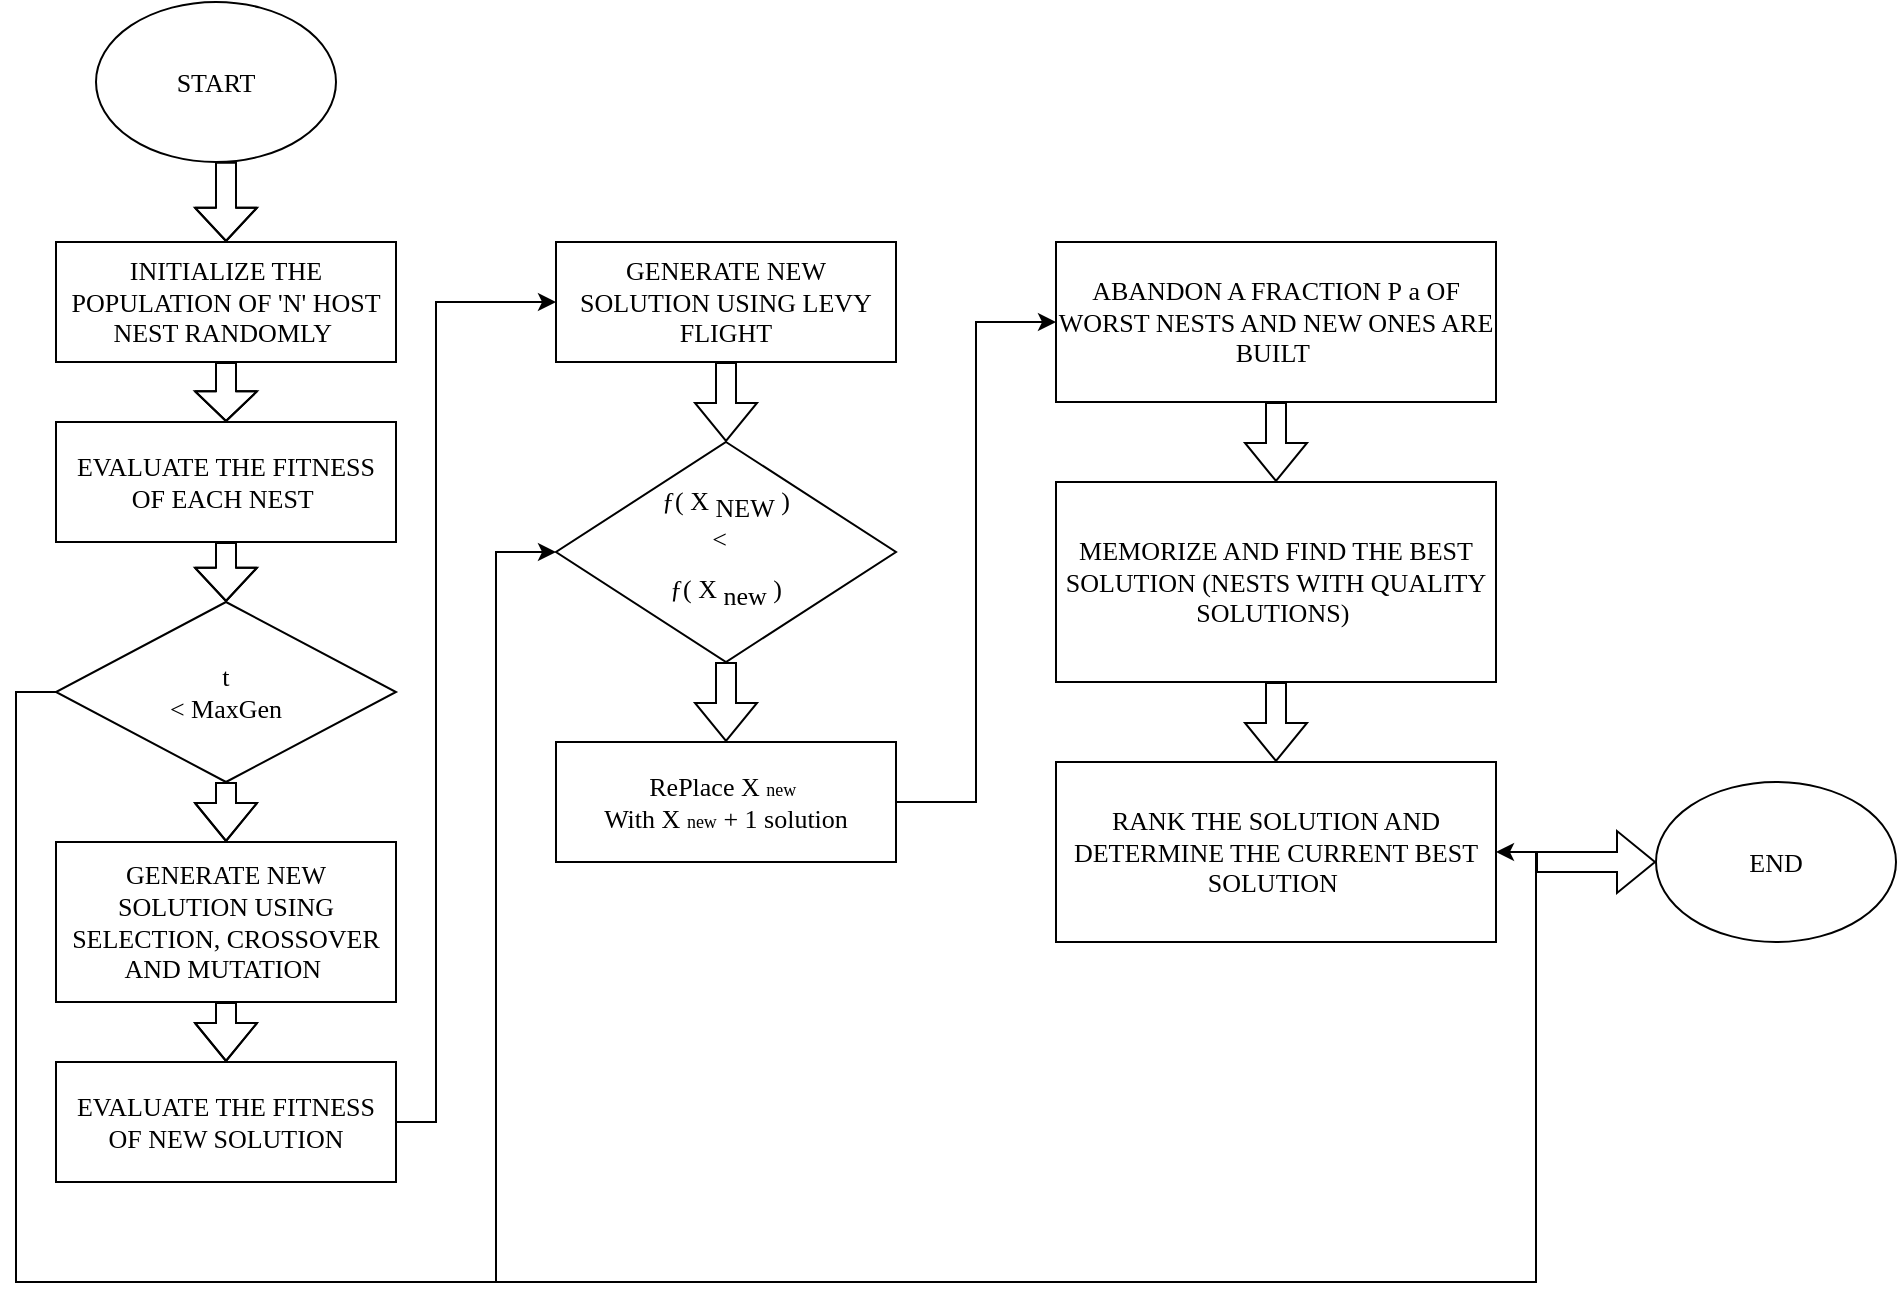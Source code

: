 <mxfile version="20.3.1" type="github">
  <diagram id="C5RBs43oDa-KdzZeNtuy" name="Page-1">
    <mxGraphModel dx="2074" dy="1846" grid="1" gridSize="10" guides="1" tooltips="1" connect="1" arrows="1" fold="1" page="1" pageScale="1" pageWidth="827" pageHeight="1169" math="0" shadow="0">
      <root>
        <mxCell id="WIyWlLk6GJQsqaUBKTNV-0" />
        <mxCell id="WIyWlLk6GJQsqaUBKTNV-1" parent="WIyWlLk6GJQsqaUBKTNV-0" />
        <mxCell id="KCbMlfm2_40u_jcb3s0b-30" value="" style="edgeStyle=orthogonalEdgeStyle;shape=flexArrow;rounded=0;orthogonalLoop=1;jettySize=auto;html=1;strokeWidth=1;fontFamily=Verdana;fontSize=13;width=10;endSize=5.21;" edge="1" parent="WIyWlLk6GJQsqaUBKTNV-1" source="KCbMlfm2_40u_jcb3s0b-0" target="KCbMlfm2_40u_jcb3s0b-1">
          <mxGeometry relative="1" as="geometry">
            <Array as="points">
              <mxPoint x="105" y="50" />
              <mxPoint x="105" y="50" />
            </Array>
          </mxGeometry>
        </mxCell>
        <mxCell id="KCbMlfm2_40u_jcb3s0b-0" value="START" style="ellipse;whiteSpace=wrap;html=1;fontFamily=Verdana;fontSize=13;" vertex="1" parent="WIyWlLk6GJQsqaUBKTNV-1">
          <mxGeometry x="40" y="-40" width="120" height="80" as="geometry" />
        </mxCell>
        <mxCell id="KCbMlfm2_40u_jcb3s0b-28" value="" style="edgeStyle=orthogonalEdgeStyle;shape=flexArrow;rounded=0;orthogonalLoop=1;jettySize=auto;html=1;fontFamily=Verdana;fontSize=13;strokeWidth=1;width=10;startWidth=20;endSize=4.61;" edge="1" parent="WIyWlLk6GJQsqaUBKTNV-1" source="KCbMlfm2_40u_jcb3s0b-1" target="KCbMlfm2_40u_jcb3s0b-2">
          <mxGeometry relative="1" as="geometry" />
        </mxCell>
        <mxCell id="KCbMlfm2_40u_jcb3s0b-1" value="INITIALIZE THE POPULATION OF &#39;N&#39; HOST NEST RANDOMLY&amp;nbsp;" style="rounded=0;whiteSpace=wrap;html=1;fontFamily=Verdana;fontSize=13;" vertex="1" parent="WIyWlLk6GJQsqaUBKTNV-1">
          <mxGeometry x="20" y="80" width="170" height="60" as="geometry" />
        </mxCell>
        <mxCell id="KCbMlfm2_40u_jcb3s0b-26" value="" style="edgeStyle=orthogonalEdgeStyle;shape=flexArrow;rounded=0;orthogonalLoop=1;jettySize=auto;html=1;fontFamily=Verdana;fontSize=13;strokeWidth=1;width=10;startWidth=20;entryX=0.5;entryY=0;entryDx=0;entryDy=0;endSize=5.21;" edge="1" parent="WIyWlLk6GJQsqaUBKTNV-1" source="KCbMlfm2_40u_jcb3s0b-2" target="KCbMlfm2_40u_jcb3s0b-4">
          <mxGeometry relative="1" as="geometry" />
        </mxCell>
        <mxCell id="KCbMlfm2_40u_jcb3s0b-2" value="EVALUATE THE FITNESS OF EACH NEST&amp;nbsp;&lt;br style=&quot;font-size: 13px;&quot;&gt;" style="rounded=0;whiteSpace=wrap;html=1;fontFamily=Verdana;fontSize=13;" vertex="1" parent="WIyWlLk6GJQsqaUBKTNV-1">
          <mxGeometry x="20" y="170" width="170" height="60" as="geometry" />
        </mxCell>
        <mxCell id="KCbMlfm2_40u_jcb3s0b-17" style="edgeStyle=orthogonalEdgeStyle;rounded=0;orthogonalLoop=1;jettySize=auto;html=1;fontFamily=Verdana;fontSize=13;entryX=1;entryY=0.5;entryDx=0;entryDy=0;verticalAlign=top;" edge="1" parent="WIyWlLk6GJQsqaUBKTNV-1" source="KCbMlfm2_40u_jcb3s0b-4" target="KCbMlfm2_40u_jcb3s0b-16">
          <mxGeometry relative="1" as="geometry">
            <mxPoint x="780" y="560" as="targetPoint" />
            <Array as="points">
              <mxPoint y="305" />
              <mxPoint y="600" />
              <mxPoint x="760" y="600" />
              <mxPoint x="760" y="385" />
            </Array>
          </mxGeometry>
        </mxCell>
        <mxCell id="KCbMlfm2_40u_jcb3s0b-21" value="" style="edgeStyle=orthogonalEdgeStyle;rounded=0;orthogonalLoop=1;jettySize=auto;html=1;fontFamily=Verdana;fontSize=13;shape=flexArrow;strokeWidth=1;width=10;startWidth=20;" edge="1" parent="WIyWlLk6GJQsqaUBKTNV-1" source="KCbMlfm2_40u_jcb3s0b-4" target="KCbMlfm2_40u_jcb3s0b-5">
          <mxGeometry relative="1" as="geometry" />
        </mxCell>
        <mxCell id="KCbMlfm2_40u_jcb3s0b-4" value="t &lt;br style=&quot;font-size: 13px;&quot;&gt;&amp;lt; MaxGen" style="rhombus;whiteSpace=wrap;html=1;fontFamily=Verdana;fontSize=13;" vertex="1" parent="WIyWlLk6GJQsqaUBKTNV-1">
          <mxGeometry x="20" y="260" width="170" height="90" as="geometry" />
        </mxCell>
        <mxCell id="KCbMlfm2_40u_jcb3s0b-22" value="" style="edgeStyle=orthogonalEdgeStyle;rounded=0;orthogonalLoop=1;jettySize=auto;html=1;fontFamily=Verdana;fontSize=13;shape=flexArrow;strokeWidth=1;width=10;startWidth=20;" edge="1" parent="WIyWlLk6GJQsqaUBKTNV-1" source="KCbMlfm2_40u_jcb3s0b-5" target="KCbMlfm2_40u_jcb3s0b-7">
          <mxGeometry relative="1" as="geometry" />
        </mxCell>
        <mxCell id="KCbMlfm2_40u_jcb3s0b-5" value="GENERATE NEW SOLUTION USING SELECTION, CROSSOVER AND MUTATION&amp;nbsp;" style="rounded=0;whiteSpace=wrap;html=1;fontFamily=Verdana;fontSize=13;" vertex="1" parent="WIyWlLk6GJQsqaUBKTNV-1">
          <mxGeometry x="20" y="380" width="170" height="80" as="geometry" />
        </mxCell>
        <mxCell id="KCbMlfm2_40u_jcb3s0b-31" style="edgeStyle=orthogonalEdgeStyle;shape=flexArrow;rounded=0;orthogonalLoop=1;jettySize=auto;html=1;exitX=0.5;exitY=1;exitDx=0;exitDy=0;entryX=0.5;entryY=0;entryDx=0;entryDy=0;strokeWidth=1;fontFamily=Verdana;fontSize=13;" edge="1" parent="WIyWlLk6GJQsqaUBKTNV-1" source="KCbMlfm2_40u_jcb3s0b-6" target="KCbMlfm2_40u_jcb3s0b-9">
          <mxGeometry relative="1" as="geometry" />
        </mxCell>
        <mxCell id="KCbMlfm2_40u_jcb3s0b-6" value="GENERATE NEW SOLUTION USING LEVY FLIGHT" style="rounded=0;whiteSpace=wrap;html=1;fontFamily=Verdana;fontSize=13;" vertex="1" parent="WIyWlLk6GJQsqaUBKTNV-1">
          <mxGeometry x="270" y="80" width="170" height="60" as="geometry" />
        </mxCell>
        <mxCell id="KCbMlfm2_40u_jcb3s0b-25" style="edgeStyle=orthogonalEdgeStyle;rounded=0;orthogonalLoop=1;jettySize=auto;html=1;exitX=1;exitY=0.5;exitDx=0;exitDy=0;entryX=0;entryY=0.5;entryDx=0;entryDy=0;fontFamily=Verdana;fontSize=13;" edge="1" parent="WIyWlLk6GJQsqaUBKTNV-1" source="KCbMlfm2_40u_jcb3s0b-7" target="KCbMlfm2_40u_jcb3s0b-6">
          <mxGeometry relative="1" as="geometry">
            <Array as="points">
              <mxPoint x="210" y="520" />
              <mxPoint x="210" y="110" />
            </Array>
          </mxGeometry>
        </mxCell>
        <mxCell id="KCbMlfm2_40u_jcb3s0b-7" value="EVALUATE THE FITNESS OF NEW SOLUTION" style="rounded=0;whiteSpace=wrap;html=1;fontFamily=Verdana;fontSize=13;" vertex="1" parent="WIyWlLk6GJQsqaUBKTNV-1">
          <mxGeometry x="20" y="490" width="170" height="60" as="geometry" />
        </mxCell>
        <mxCell id="KCbMlfm2_40u_jcb3s0b-32" style="edgeStyle=orthogonalEdgeStyle;shape=flexArrow;rounded=0;orthogonalLoop=1;jettySize=auto;html=1;exitX=0.5;exitY=1;exitDx=0;exitDy=0;entryX=0.5;entryY=0;entryDx=0;entryDy=0;strokeWidth=1;fontFamily=Verdana;fontSize=13;" edge="1" parent="WIyWlLk6GJQsqaUBKTNV-1" source="KCbMlfm2_40u_jcb3s0b-9" target="KCbMlfm2_40u_jcb3s0b-11">
          <mxGeometry relative="1" as="geometry" />
        </mxCell>
        <mxCell id="KCbMlfm2_40u_jcb3s0b-9" value="&lt;p style=&quot;line-height: 0.6; font-size: 13px;&quot;&gt;&lt;font style=&quot;font-size: 13px; background-color: initial;&quot;&gt;&lt;span style=&quot;font-size: 13px;&quot;&gt;ƒ&lt;/span&gt;&lt;/font&gt;&lt;span style=&quot;font-size: 13px; background-color: initial;&quot;&gt;(&amp;nbsp;&lt;/span&gt;&lt;span style=&quot;background-color: initial; font-size: 13px;&quot;&gt;&lt;font style=&quot;font-size: 13px;&quot;&gt;X&lt;/font&gt;&lt;/span&gt;&lt;span style=&quot;font-size: 13px; background-color: initial;&quot;&gt;­&amp;nbsp;&lt;/span&gt;&lt;sub style=&quot;font-size: 13px; background-color: initial;&quot;&gt;&lt;font style=&quot;font-size: 13px;&quot;&gt;NEW&amp;nbsp;&lt;/font&gt;&lt;/sub&gt;&lt;span style=&quot;font-size: 13px; background-color: initial;&quot;&gt;)&lt;br style=&quot;font-size: 13px;&quot;&gt;&amp;nbsp;&lt;/span&gt;&lt;br style=&quot;font-size: 13px;&quot;&gt;&lt;span style=&quot;font-size: 13px; background-color: initial;&quot;&gt;&amp;lt;&amp;nbsp;&amp;nbsp;&lt;/span&gt;&lt;br style=&quot;font-size: 13px;&quot;&gt;&lt;span style=&quot;font-size: 13px;&quot;&gt;&lt;font style=&quot;font-size: 13px;&quot;&gt;&lt;/font&gt;&lt;/span&gt;&lt;/p&gt;&lt;div style=&quot;font-size: 13px;&quot;&gt;&lt;font style=&quot;font-size: 13px;&quot;&gt;&lt;font style=&quot;background-color: initial; font-size: 13px;&quot;&gt;&lt;span style=&quot;font-size: 13px;&quot;&gt;ƒ&lt;/span&gt;&lt;/font&gt;&lt;span style=&quot;background-color: initial; font-size: 13px;&quot;&gt;(&amp;nbsp;&lt;/span&gt;&lt;span style=&quot;background-color: initial; font-size: 13px;&quot;&gt;&lt;font style=&quot;font-size: 13px;&quot;&gt;X&amp;nbsp;&lt;/font&gt;&lt;/span&gt;&lt;sub style=&quot;background-color: initial; font-size: 13px;&quot;&gt;new&amp;nbsp;&lt;/sub&gt;&lt;span style=&quot;background-color: initial; font-size: 13px;&quot;&gt;)&lt;/span&gt;&lt;/font&gt;&lt;/div&gt;&lt;p style=&quot;font-size: 13px;&quot;&gt;&lt;/p&gt;" style="rhombus;whiteSpace=wrap;html=1;align=center;fontFamily=Verdana;fontSize=13;" vertex="1" parent="WIyWlLk6GJQsqaUBKTNV-1">
          <mxGeometry x="270" y="180" width="170" height="110" as="geometry" />
        </mxCell>
        <mxCell id="KCbMlfm2_40u_jcb3s0b-11" value="&lt;font style=&quot;font-size: 13px;&quot;&gt;RePlace &lt;/font&gt;&lt;font style=&quot;font-size: 13px;&quot;&gt;X&amp;nbsp;&lt;/font&gt;&lt;font style=&quot;font-size: 9px;&quot;&gt;new&lt;/font&gt;&lt;font style=&quot;font-size: 13px;&quot;&gt;&amp;nbsp;&lt;br style=&quot;font-size: 13px;&quot;&gt;With &lt;/font&gt;&lt;font style=&quot;font-size: 13px;&quot;&gt;X&lt;/font&gt;&lt;font style=&quot;font-size: 13px;&quot;&gt;&amp;nbsp;&lt;/font&gt;&lt;font style=&quot;font-size: 9px;&quot;&gt;new&lt;/font&gt;&lt;font style=&quot;font-size: 13px;&quot;&gt; + 1 solution&lt;/font&gt;" style="rounded=0;whiteSpace=wrap;html=1;fontSize=13;fontFamily=Verdana;" vertex="1" parent="WIyWlLk6GJQsqaUBKTNV-1">
          <mxGeometry x="270" y="330" width="170" height="60" as="geometry" />
        </mxCell>
        <mxCell id="KCbMlfm2_40u_jcb3s0b-33" style="edgeStyle=orthogonalEdgeStyle;shape=flexArrow;rounded=0;orthogonalLoop=1;jettySize=auto;html=1;exitX=0.5;exitY=1;exitDx=0;exitDy=0;strokeWidth=1;fontFamily=Verdana;fontSize=13;" edge="1" parent="WIyWlLk6GJQsqaUBKTNV-1" source="KCbMlfm2_40u_jcb3s0b-12" target="KCbMlfm2_40u_jcb3s0b-14">
          <mxGeometry relative="1" as="geometry" />
        </mxCell>
        <mxCell id="KCbMlfm2_40u_jcb3s0b-12" value="&lt;font style=&quot;font-size: 13px;&quot;&gt;&lt;font style=&quot;font-size: 13px;&quot;&gt;ABANDON A FRACTION &lt;/font&gt;&lt;font style=&quot;font-size: 13px;&quot;&gt;P&lt;/font&gt;&lt;font style=&quot;font-size: 13px;&quot;&gt;&amp;nbsp;&lt;/font&gt;&lt;font style=&quot;font-size: 13px;&quot;&gt;a&amp;nbsp;OF WORST NESTS AND NEW ONES ARE BUILT&amp;nbsp;&lt;/font&gt;&lt;/font&gt;" style="rounded=0;whiteSpace=wrap;html=1;fontSize=13;fontFamily=Verdana;" vertex="1" parent="WIyWlLk6GJQsqaUBKTNV-1">
          <mxGeometry x="520" y="80" width="220" height="80" as="geometry" />
        </mxCell>
        <mxCell id="KCbMlfm2_40u_jcb3s0b-34" style="edgeStyle=orthogonalEdgeStyle;shape=flexArrow;rounded=0;orthogonalLoop=1;jettySize=auto;html=1;exitX=0.5;exitY=1;exitDx=0;exitDy=0;entryX=0.5;entryY=0;entryDx=0;entryDy=0;strokeWidth=1;fontFamily=Verdana;fontSize=13;" edge="1" parent="WIyWlLk6GJQsqaUBKTNV-1" source="KCbMlfm2_40u_jcb3s0b-14" target="KCbMlfm2_40u_jcb3s0b-16">
          <mxGeometry relative="1" as="geometry" />
        </mxCell>
        <mxCell id="KCbMlfm2_40u_jcb3s0b-14" value="&lt;font style=&quot;font-size: 13px;&quot;&gt;MEMORIZE AND FIND THE BEST SOLUTION (NESTS WITH QUALITY SOLUTIONS)&amp;nbsp;&lt;/font&gt;" style="rounded=0;whiteSpace=wrap;html=1;fontFamily=Verdana;fontSize=9;" vertex="1" parent="WIyWlLk6GJQsqaUBKTNV-1">
          <mxGeometry x="520" y="200" width="220" height="100" as="geometry" />
        </mxCell>
        <mxCell id="KCbMlfm2_40u_jcb3s0b-15" value="END" style="ellipse;whiteSpace=wrap;html=1;fontFamily=Verdana;fontSize=13;" vertex="1" parent="WIyWlLk6GJQsqaUBKTNV-1">
          <mxGeometry x="820" y="350" width="120" height="80" as="geometry" />
        </mxCell>
        <mxCell id="KCbMlfm2_40u_jcb3s0b-16" value="&lt;font style=&quot;font-size: 13px;&quot;&gt;RANK THE SOLUTION AND DETERMINE THE CURRENT BEST SOLUTION&amp;nbsp;&lt;/font&gt;" style="rounded=0;whiteSpace=wrap;html=1;fontFamily=Verdana;fontSize=13;" vertex="1" parent="WIyWlLk6GJQsqaUBKTNV-1">
          <mxGeometry x="520" y="340" width="220" height="90" as="geometry" />
        </mxCell>
        <mxCell id="KCbMlfm2_40u_jcb3s0b-36" value="" style="endArrow=classic;html=1;rounded=0;strokeWidth=1;fontFamily=Verdana;fontSize=13;entryX=0;entryY=0.5;entryDx=0;entryDy=0;" edge="1" parent="WIyWlLk6GJQsqaUBKTNV-1" target="KCbMlfm2_40u_jcb3s0b-9">
          <mxGeometry width="50" height="50" relative="1" as="geometry">
            <mxPoint x="240" y="600" as="sourcePoint" />
            <mxPoint x="360" y="410" as="targetPoint" />
            <Array as="points">
              <mxPoint x="240" y="235" />
            </Array>
          </mxGeometry>
        </mxCell>
        <mxCell id="KCbMlfm2_40u_jcb3s0b-37" value="" style="endArrow=classic;html=1;rounded=0;strokeWidth=1;fontFamily=Verdana;fontSize=13;entryX=0;entryY=0.5;entryDx=0;entryDy=0;exitX=1;exitY=0.5;exitDx=0;exitDy=0;" edge="1" parent="WIyWlLk6GJQsqaUBKTNV-1" source="KCbMlfm2_40u_jcb3s0b-11" target="KCbMlfm2_40u_jcb3s0b-12">
          <mxGeometry width="50" height="50" relative="1" as="geometry">
            <mxPoint x="480" y="360" as="sourcePoint" />
            <mxPoint x="340" y="330" as="targetPoint" />
            <Array as="points">
              <mxPoint x="480" y="360" />
              <mxPoint x="480" y="280" />
              <mxPoint x="480" y="120" />
            </Array>
          </mxGeometry>
        </mxCell>
        <mxCell id="KCbMlfm2_40u_jcb3s0b-38" value="" style="endArrow=classic;html=1;rounded=0;strokeWidth=1;fontFamily=Verdana;fontSize=13;shape=flexArrow;entryX=0;entryY=0.5;entryDx=0;entryDy=0;" edge="1" parent="WIyWlLk6GJQsqaUBKTNV-1" target="KCbMlfm2_40u_jcb3s0b-15">
          <mxGeometry width="50" height="50" relative="1" as="geometry">
            <mxPoint x="760" y="390" as="sourcePoint" />
            <mxPoint x="810" y="350" as="targetPoint" />
          </mxGeometry>
        </mxCell>
      </root>
    </mxGraphModel>
  </diagram>
</mxfile>
